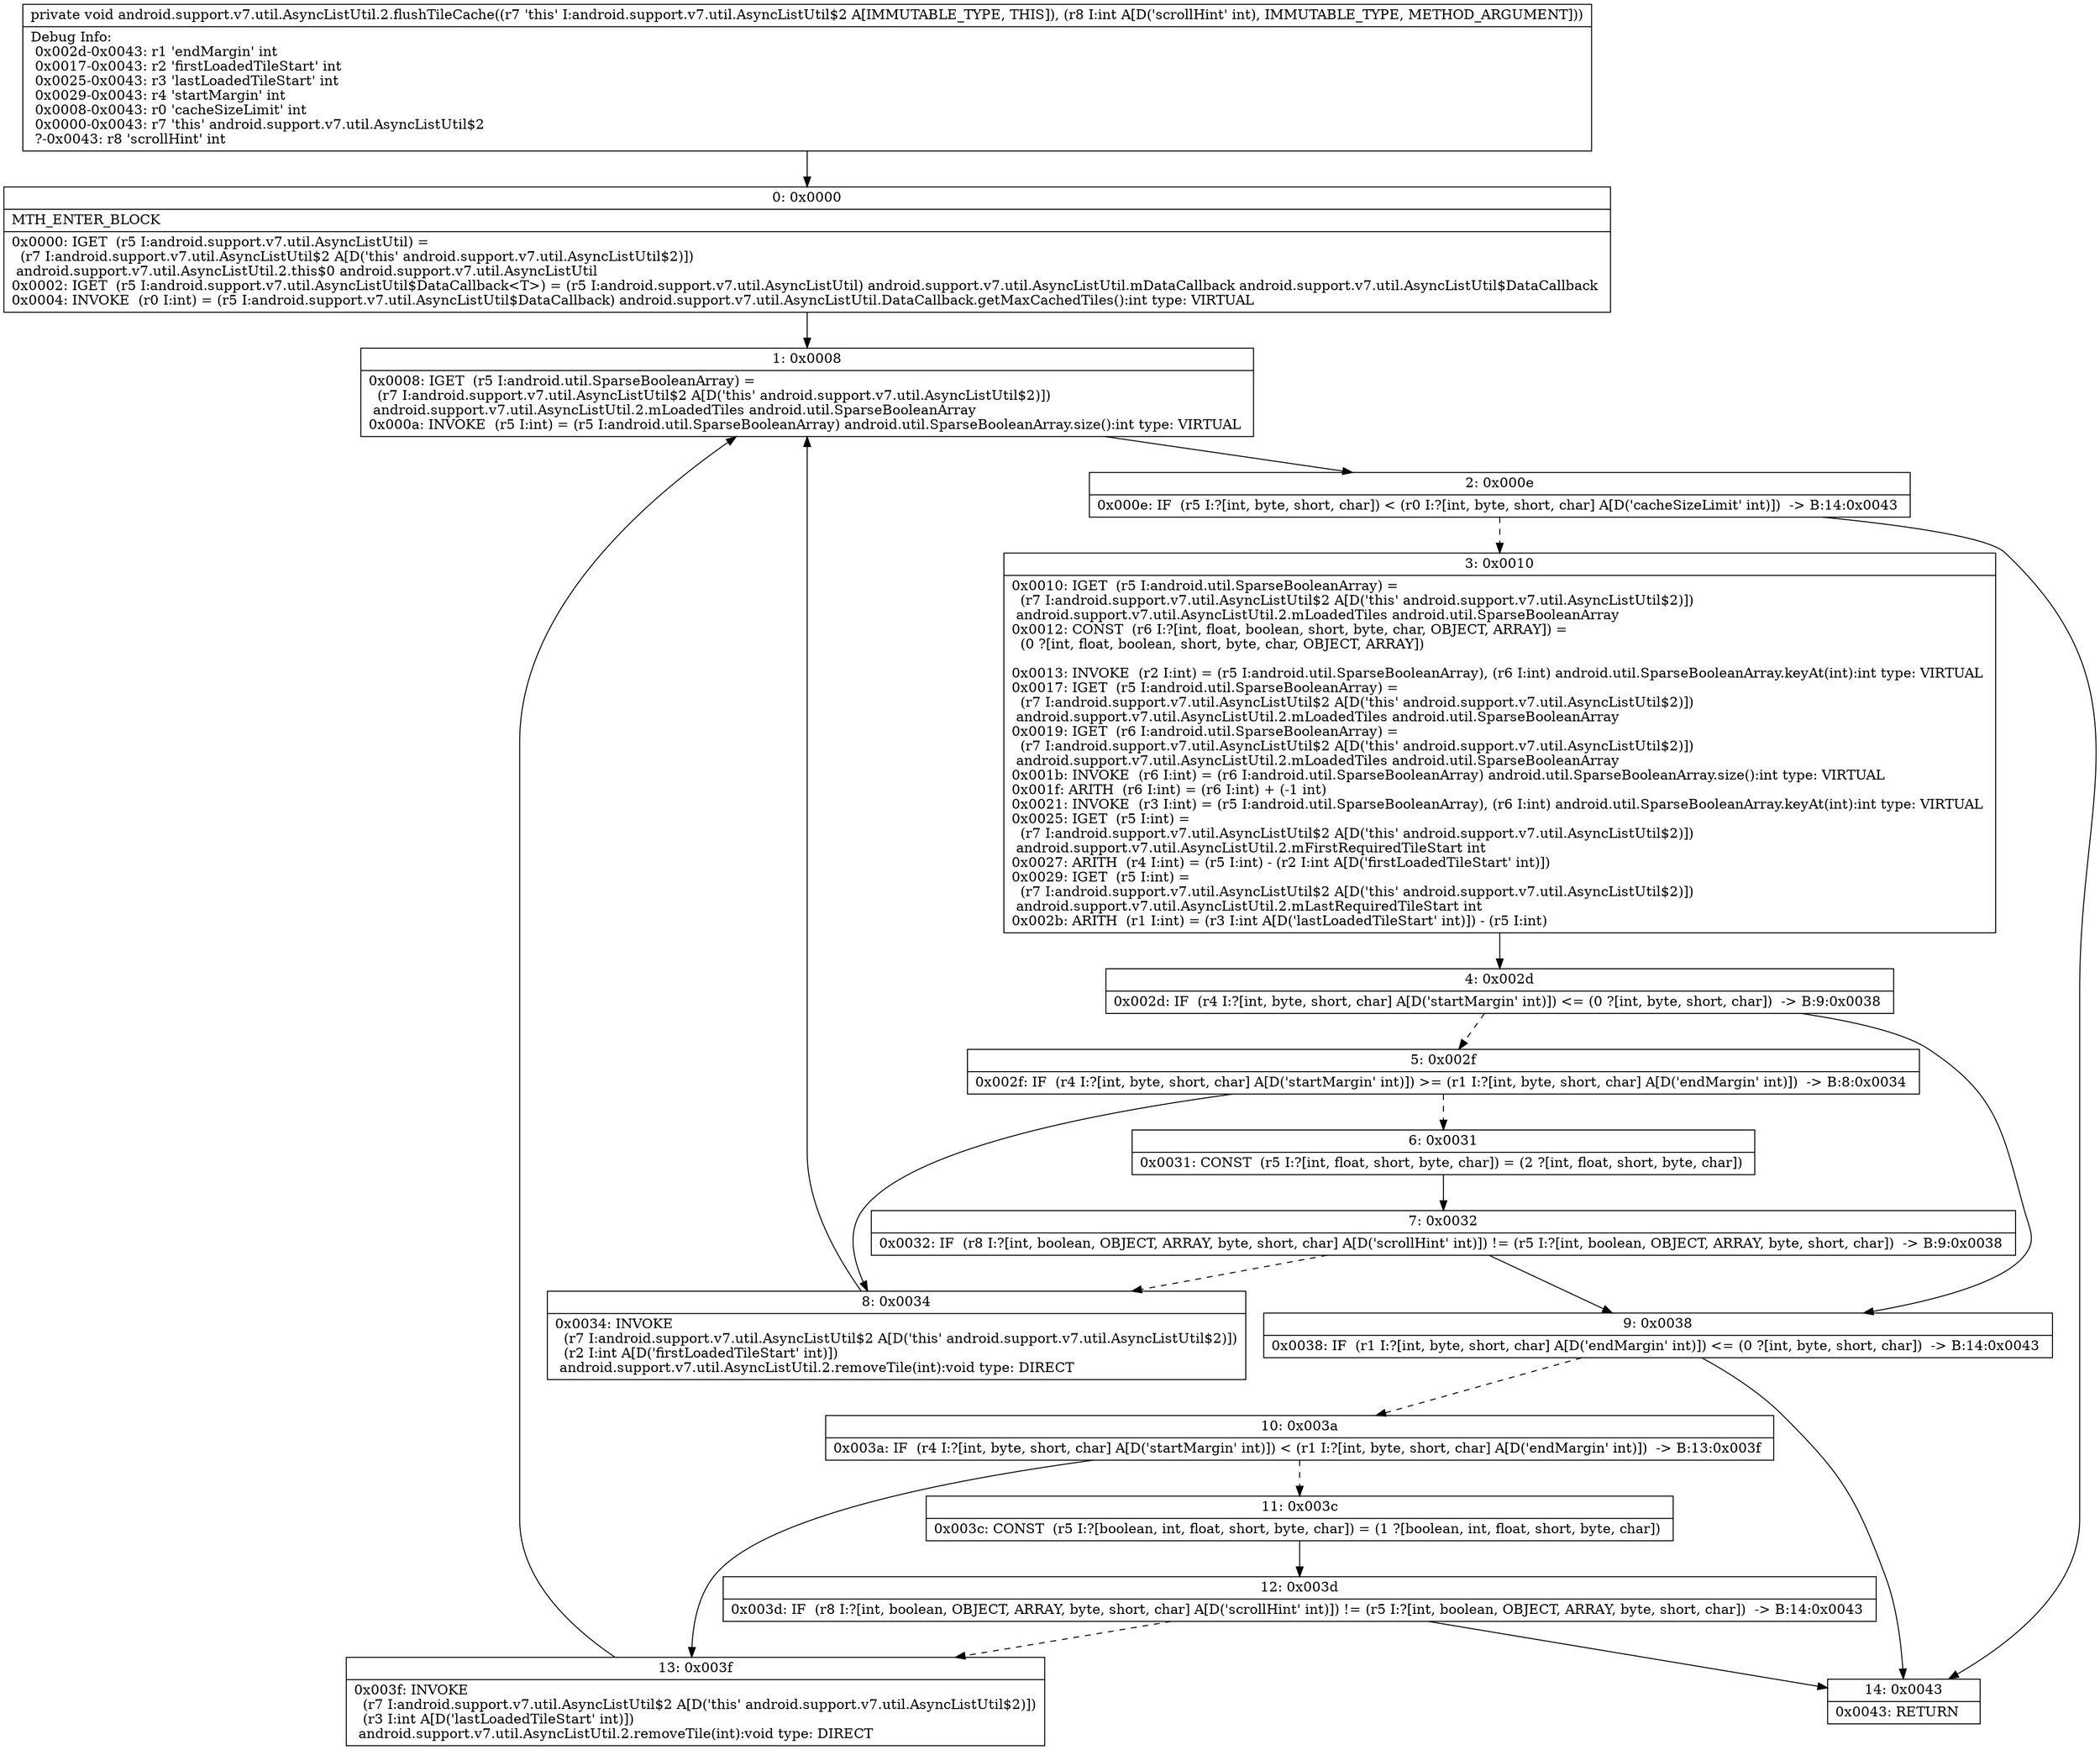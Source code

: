 digraph "CFG forandroid.support.v7.util.AsyncListUtil.2.flushTileCache(I)V" {
Node_0 [shape=record,label="{0\:\ 0x0000|MTH_ENTER_BLOCK\l|0x0000: IGET  (r5 I:android.support.v7.util.AsyncListUtil) = \l  (r7 I:android.support.v7.util.AsyncListUtil$2 A[D('this' android.support.v7.util.AsyncListUtil$2)])\l android.support.v7.util.AsyncListUtil.2.this$0 android.support.v7.util.AsyncListUtil \l0x0002: IGET  (r5 I:android.support.v7.util.AsyncListUtil$DataCallback\<T\>) = (r5 I:android.support.v7.util.AsyncListUtil) android.support.v7.util.AsyncListUtil.mDataCallback android.support.v7.util.AsyncListUtil$DataCallback \l0x0004: INVOKE  (r0 I:int) = (r5 I:android.support.v7.util.AsyncListUtil$DataCallback) android.support.v7.util.AsyncListUtil.DataCallback.getMaxCachedTiles():int type: VIRTUAL \l}"];
Node_1 [shape=record,label="{1\:\ 0x0008|0x0008: IGET  (r5 I:android.util.SparseBooleanArray) = \l  (r7 I:android.support.v7.util.AsyncListUtil$2 A[D('this' android.support.v7.util.AsyncListUtil$2)])\l android.support.v7.util.AsyncListUtil.2.mLoadedTiles android.util.SparseBooleanArray \l0x000a: INVOKE  (r5 I:int) = (r5 I:android.util.SparseBooleanArray) android.util.SparseBooleanArray.size():int type: VIRTUAL \l}"];
Node_2 [shape=record,label="{2\:\ 0x000e|0x000e: IF  (r5 I:?[int, byte, short, char]) \< (r0 I:?[int, byte, short, char] A[D('cacheSizeLimit' int)])  \-\> B:14:0x0043 \l}"];
Node_3 [shape=record,label="{3\:\ 0x0010|0x0010: IGET  (r5 I:android.util.SparseBooleanArray) = \l  (r7 I:android.support.v7.util.AsyncListUtil$2 A[D('this' android.support.v7.util.AsyncListUtil$2)])\l android.support.v7.util.AsyncListUtil.2.mLoadedTiles android.util.SparseBooleanArray \l0x0012: CONST  (r6 I:?[int, float, boolean, short, byte, char, OBJECT, ARRAY]) = \l  (0 ?[int, float, boolean, short, byte, char, OBJECT, ARRAY])\l \l0x0013: INVOKE  (r2 I:int) = (r5 I:android.util.SparseBooleanArray), (r6 I:int) android.util.SparseBooleanArray.keyAt(int):int type: VIRTUAL \l0x0017: IGET  (r5 I:android.util.SparseBooleanArray) = \l  (r7 I:android.support.v7.util.AsyncListUtil$2 A[D('this' android.support.v7.util.AsyncListUtil$2)])\l android.support.v7.util.AsyncListUtil.2.mLoadedTiles android.util.SparseBooleanArray \l0x0019: IGET  (r6 I:android.util.SparseBooleanArray) = \l  (r7 I:android.support.v7.util.AsyncListUtil$2 A[D('this' android.support.v7.util.AsyncListUtil$2)])\l android.support.v7.util.AsyncListUtil.2.mLoadedTiles android.util.SparseBooleanArray \l0x001b: INVOKE  (r6 I:int) = (r6 I:android.util.SparseBooleanArray) android.util.SparseBooleanArray.size():int type: VIRTUAL \l0x001f: ARITH  (r6 I:int) = (r6 I:int) + (\-1 int) \l0x0021: INVOKE  (r3 I:int) = (r5 I:android.util.SparseBooleanArray), (r6 I:int) android.util.SparseBooleanArray.keyAt(int):int type: VIRTUAL \l0x0025: IGET  (r5 I:int) = \l  (r7 I:android.support.v7.util.AsyncListUtil$2 A[D('this' android.support.v7.util.AsyncListUtil$2)])\l android.support.v7.util.AsyncListUtil.2.mFirstRequiredTileStart int \l0x0027: ARITH  (r4 I:int) = (r5 I:int) \- (r2 I:int A[D('firstLoadedTileStart' int)]) \l0x0029: IGET  (r5 I:int) = \l  (r7 I:android.support.v7.util.AsyncListUtil$2 A[D('this' android.support.v7.util.AsyncListUtil$2)])\l android.support.v7.util.AsyncListUtil.2.mLastRequiredTileStart int \l0x002b: ARITH  (r1 I:int) = (r3 I:int A[D('lastLoadedTileStart' int)]) \- (r5 I:int) \l}"];
Node_4 [shape=record,label="{4\:\ 0x002d|0x002d: IF  (r4 I:?[int, byte, short, char] A[D('startMargin' int)]) \<= (0 ?[int, byte, short, char])  \-\> B:9:0x0038 \l}"];
Node_5 [shape=record,label="{5\:\ 0x002f|0x002f: IF  (r4 I:?[int, byte, short, char] A[D('startMargin' int)]) \>= (r1 I:?[int, byte, short, char] A[D('endMargin' int)])  \-\> B:8:0x0034 \l}"];
Node_6 [shape=record,label="{6\:\ 0x0031|0x0031: CONST  (r5 I:?[int, float, short, byte, char]) = (2 ?[int, float, short, byte, char]) \l}"];
Node_7 [shape=record,label="{7\:\ 0x0032|0x0032: IF  (r8 I:?[int, boolean, OBJECT, ARRAY, byte, short, char] A[D('scrollHint' int)]) != (r5 I:?[int, boolean, OBJECT, ARRAY, byte, short, char])  \-\> B:9:0x0038 \l}"];
Node_8 [shape=record,label="{8\:\ 0x0034|0x0034: INVOKE  \l  (r7 I:android.support.v7.util.AsyncListUtil$2 A[D('this' android.support.v7.util.AsyncListUtil$2)])\l  (r2 I:int A[D('firstLoadedTileStart' int)])\l android.support.v7.util.AsyncListUtil.2.removeTile(int):void type: DIRECT \l}"];
Node_9 [shape=record,label="{9\:\ 0x0038|0x0038: IF  (r1 I:?[int, byte, short, char] A[D('endMargin' int)]) \<= (0 ?[int, byte, short, char])  \-\> B:14:0x0043 \l}"];
Node_10 [shape=record,label="{10\:\ 0x003a|0x003a: IF  (r4 I:?[int, byte, short, char] A[D('startMargin' int)]) \< (r1 I:?[int, byte, short, char] A[D('endMargin' int)])  \-\> B:13:0x003f \l}"];
Node_11 [shape=record,label="{11\:\ 0x003c|0x003c: CONST  (r5 I:?[boolean, int, float, short, byte, char]) = (1 ?[boolean, int, float, short, byte, char]) \l}"];
Node_12 [shape=record,label="{12\:\ 0x003d|0x003d: IF  (r8 I:?[int, boolean, OBJECT, ARRAY, byte, short, char] A[D('scrollHint' int)]) != (r5 I:?[int, boolean, OBJECT, ARRAY, byte, short, char])  \-\> B:14:0x0043 \l}"];
Node_13 [shape=record,label="{13\:\ 0x003f|0x003f: INVOKE  \l  (r7 I:android.support.v7.util.AsyncListUtil$2 A[D('this' android.support.v7.util.AsyncListUtil$2)])\l  (r3 I:int A[D('lastLoadedTileStart' int)])\l android.support.v7.util.AsyncListUtil.2.removeTile(int):void type: DIRECT \l}"];
Node_14 [shape=record,label="{14\:\ 0x0043|0x0043: RETURN   \l}"];
MethodNode[shape=record,label="{private void android.support.v7.util.AsyncListUtil.2.flushTileCache((r7 'this' I:android.support.v7.util.AsyncListUtil$2 A[IMMUTABLE_TYPE, THIS]), (r8 I:int A[D('scrollHint' int), IMMUTABLE_TYPE, METHOD_ARGUMENT]))  | Debug Info:\l  0x002d\-0x0043: r1 'endMargin' int\l  0x0017\-0x0043: r2 'firstLoadedTileStart' int\l  0x0025\-0x0043: r3 'lastLoadedTileStart' int\l  0x0029\-0x0043: r4 'startMargin' int\l  0x0008\-0x0043: r0 'cacheSizeLimit' int\l  0x0000\-0x0043: r7 'this' android.support.v7.util.AsyncListUtil$2\l  ?\-0x0043: r8 'scrollHint' int\l}"];
MethodNode -> Node_0;
Node_0 -> Node_1;
Node_1 -> Node_2;
Node_2 -> Node_3[style=dashed];
Node_2 -> Node_14;
Node_3 -> Node_4;
Node_4 -> Node_5[style=dashed];
Node_4 -> Node_9;
Node_5 -> Node_6[style=dashed];
Node_5 -> Node_8;
Node_6 -> Node_7;
Node_7 -> Node_8[style=dashed];
Node_7 -> Node_9;
Node_8 -> Node_1;
Node_9 -> Node_10[style=dashed];
Node_9 -> Node_14;
Node_10 -> Node_11[style=dashed];
Node_10 -> Node_13;
Node_11 -> Node_12;
Node_12 -> Node_13[style=dashed];
Node_12 -> Node_14;
Node_13 -> Node_1;
}

